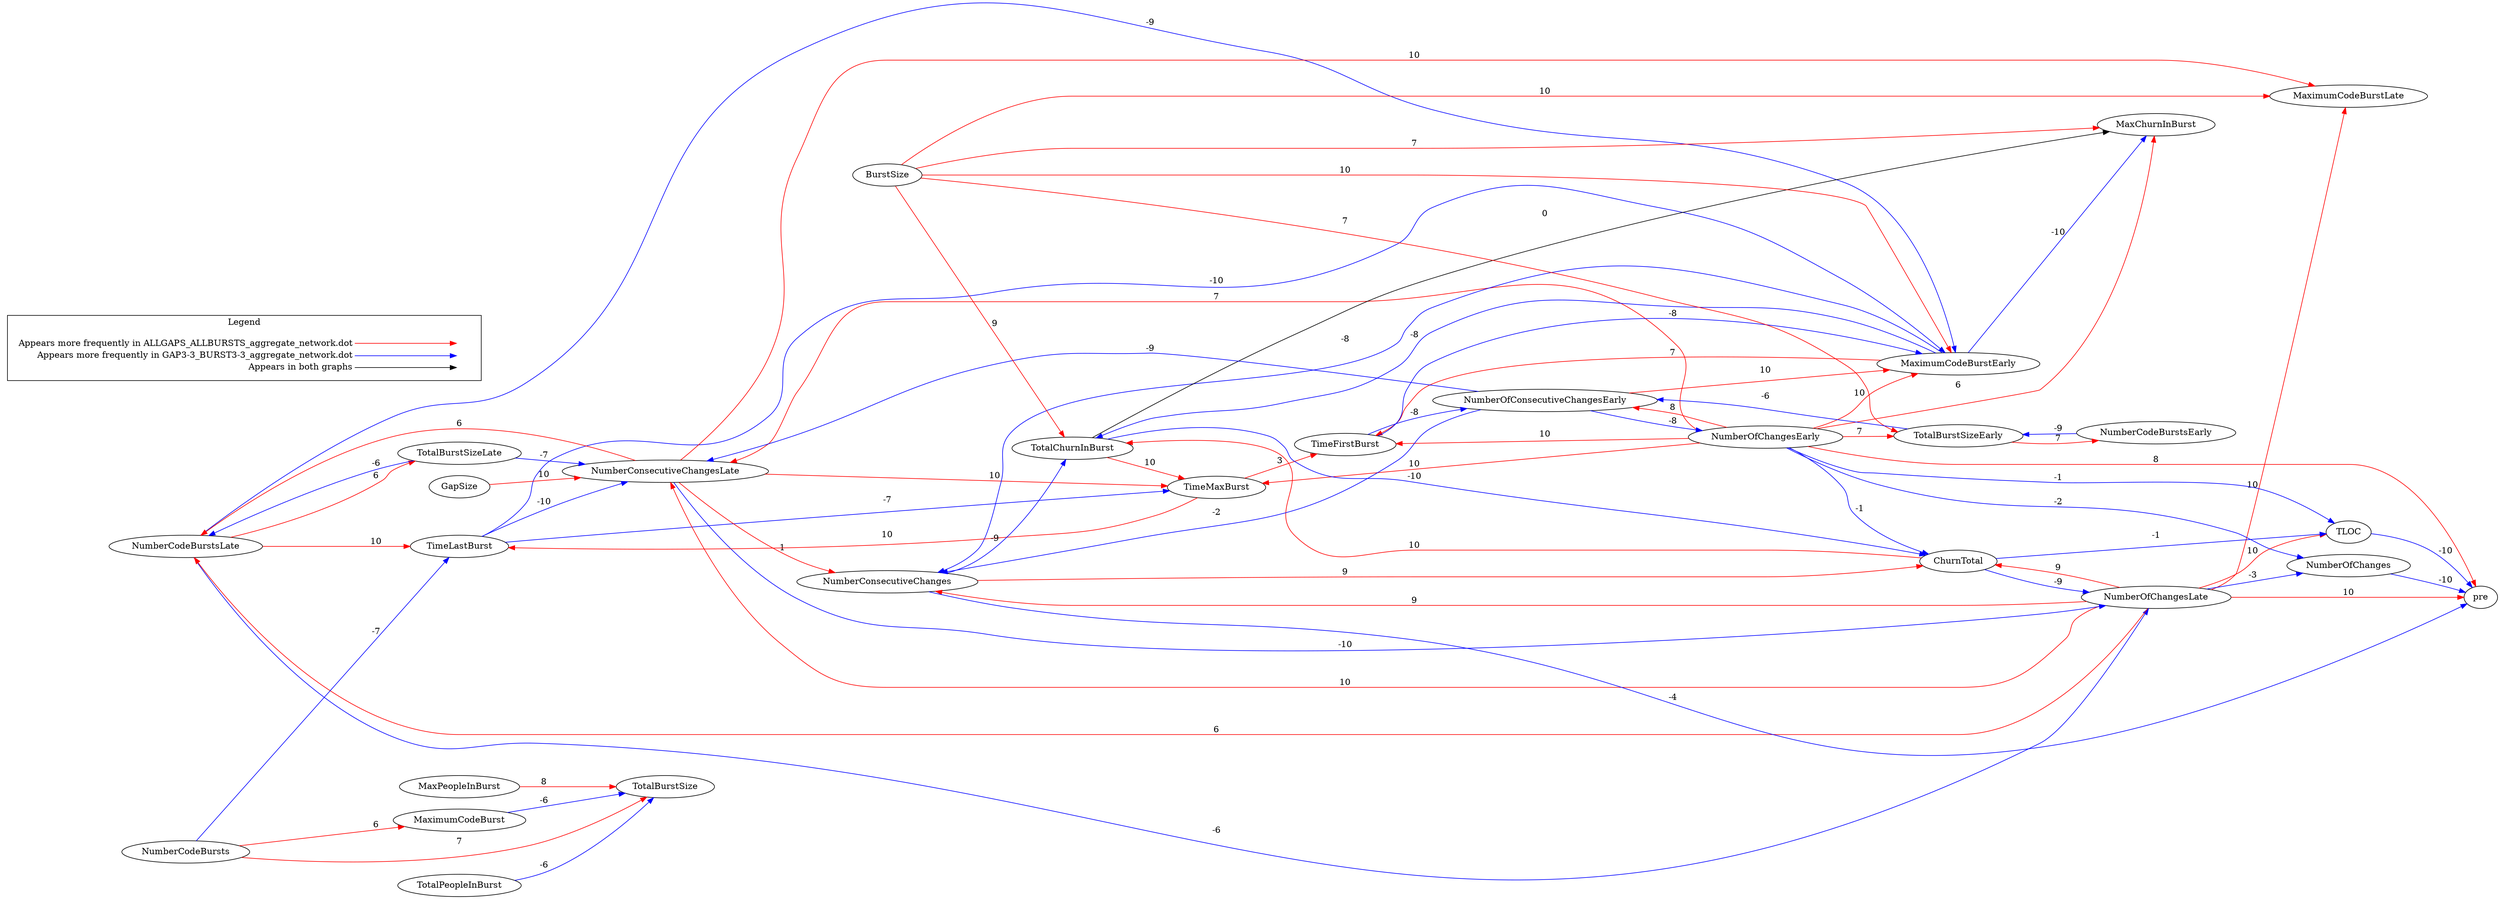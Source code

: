digraph {
NumberCodeBurstsLate -> TimeLastBurst[label="10",weight="10", color="red"];
NumberOfChangesLate -> MaximumCodeBurstLate[label="10",weight="10", color="red"];
NumberOfChangesLate -> NumberConsecutiveChangesLate[label="10",weight="10", color="red"];
NumberOfChangesLate -> pre[label="10",weight="10", color="red"];
NumberOfChangesLate -> TLOC[label="10",weight="10", color="red"];
NumberOfChangesEarly -> MaximumCodeBurstEarly[label="10",weight="10", color="red"];
NumberOfChangesEarly -> TimeFirstBurst[label="10",weight="10", color="red"];
NumberOfChangesEarly -> TimeMaxBurst[label="10",weight="10", color="red"];
TotalChurnInBurst -> TimeMaxBurst[label="10",weight="10", color="red"];
ChurnTotal -> TotalChurnInBurst[label="10",weight="10", color="red"];
NumberOfConsecutiveChangesEarly -> MaximumCodeBurstEarly[label="10",weight="10", color="red"];
NumberConsecutiveChangesLate -> MaximumCodeBurstLate[label="10",weight="10", color="red"];
NumberConsecutiveChangesLate -> TimeMaxBurst[label="10",weight="10", color="red"];
TimeMaxBurst -> TimeLastBurst[label="10",weight="10", color="red"];
GapSize -> NumberConsecutiveChangesLate[label="10",weight="10", color="red"];
BurstSize -> MaximumCodeBurstLate[label="10",weight="10", color="red"];
BurstSize -> MaximumCodeBurstEarly[label="10",weight="10", color="red"];
NumberOfChangesLate -> ChurnTotal[label="9",weight="9", color="red"];
NumberOfChangesLate -> NumberConsecutiveChanges[label="9",weight="9", color="red"];
NumberConsecutiveChanges -> ChurnTotal[label="9",weight="9", color="red"];
BurstSize -> TotalChurnInBurst[label="9",weight="9", color="red"];
MaxPeopleInBurst -> TotalBurstSize[label="8",weight="8", color="red"];
NumberOfChangesEarly -> NumberOfConsecutiveChangesEarly[label="8",weight="8", color="red"];
NumberOfChangesEarly -> pre[label="8",weight="8", color="red"];
NumberOfChangesEarly -> NumberConsecutiveChangesLate[label="7",weight="7", color="red"];
NumberOfChangesEarly -> TotalBurstSizeEarly[label="7",weight="7", color="red"];
TotalBurstSizeEarly -> NumberCodeBurstsEarly[label="7",weight="7", color="red"];
NumberCodeBursts -> TotalBurstSize[label="7",weight="7", color="red"];
BurstSize -> MaxChurnInBurst[label="7",weight="7", color="red"];
BurstSize -> TotalBurstSizeEarly[label="7",weight="7", color="red"];
MaximumCodeBurstEarly -> TimeFirstBurst[label="7",weight="7", color="red"];
NumberCodeBurstsLate -> TotalBurstSizeLate[label="6",weight="6", color="red"];
NumberOfChangesLate -> NumberCodeBurstsLate[label="6",weight="6", color="red"];
NumberConsecutiveChangesLate -> NumberCodeBurstsLate[label="6",weight="6", color="red"];
NumberOfChangesEarly -> MaxChurnInBurst[label="6",weight="6", color="red"];
NumberCodeBursts -> MaximumCodeBurst[label="6",weight="6", color="red"];
TimeMaxBurst -> TimeFirstBurst[label="3",weight="3", color="red"];
NumberConsecutiveChangesLate -> NumberConsecutiveChanges[label="1",weight="1", color="red"];
TotalChurnInBurst -> MaxChurnInBurst[label="0",weight="0", color="black"];
NumberOfChangesEarly -> ChurnTotal[label="-1",weight="-1", color="blue"];
NumberOfChangesEarly -> TLOC[label="-1",weight="-1", color="blue"];
ChurnTotal -> TLOC[label="-1",weight="-1", color="blue"];
NumberOfChangesEarly -> NumberOfChanges[label="-2",weight="-2", color="blue"];
NumberOfConsecutiveChangesEarly -> NumberConsecutiveChanges[label="-2",weight="-2", color="blue"];
NumberOfChangesLate -> NumberOfChanges[label="-3",weight="-3", color="blue"];
NumberConsecutiveChanges -> pre[label="-4",weight="-4", color="blue"];
TotalBurstSizeLate -> NumberCodeBurstsLate[label="-6",weight="-6", color="blue"];
NumberCodeBurstsLate -> NumberOfChangesLate[label="-6",weight="-6", color="blue"];
TotalPeopleInBurst -> TotalBurstSize[label="-6",weight="-6", color="blue"];
TotalBurstSizeEarly -> NumberOfConsecutiveChangesEarly[label="-6",weight="-6", color="blue"];
MaximumCodeBurst -> TotalBurstSize[label="-6",weight="-6", color="blue"];
TotalBurstSizeLate -> NumberConsecutiveChangesLate[label="-7",weight="-7", color="blue"];
TimeLastBurst -> TimeMaxBurst[label="-7",weight="-7", color="blue"];
NumberCodeBursts -> TimeLastBurst[label="-7",weight="-7", color="blue"];
MaximumCodeBurstEarly -> TotalChurnInBurst[label="-8",weight="-8", color="blue"];
MaximumCodeBurstEarly -> NumberConsecutiveChanges[label="-8",weight="-8", color="blue"];
TimeFirstBurst -> MaximumCodeBurstEarly[label="-8",weight="-8", color="blue"];
TimeFirstBurst -> NumberOfConsecutiveChangesEarly[label="-8",weight="-8", color="blue"];
NumberOfConsecutiveChangesEarly -> NumberOfChangesEarly[label="-8",weight="-8", color="blue"];
NumberCodeBurstsLate -> MaximumCodeBurstEarly[label="-9",weight="-9", color="blue"];
NumberCodeBurstsEarly -> TotalBurstSizeEarly[label="-9",weight="-9", color="blue"];
ChurnTotal -> NumberOfChangesLate[label="-9",weight="-9", color="blue"];
NumberOfConsecutiveChangesEarly -> NumberConsecutiveChangesLate[label="-9",weight="-9", color="blue"];
NumberConsecutiveChanges -> TotalChurnInBurst[label="-9",weight="-9", color="blue"];
NumberOfChanges -> pre[label="-10",weight="-10", color="blue"];
MaximumCodeBurstEarly -> MaxChurnInBurst[label="-10",weight="-10", color="blue"];
TotalChurnInBurst -> ChurnTotal[label="-10",weight="-10", color="blue"];
NumberConsecutiveChangesLate -> NumberOfChangesLate[label="-10",weight="-10", color="blue"];
TimeLastBurst -> MaximumCodeBurstEarly[label="-10",weight="-10", color="blue"];
TimeLastBurst -> NumberConsecutiveChangesLate[label="-10",weight="-10", color="blue"];
TLOC -> pre[label="-10",weight="-10", color="blue"];

  rankdir=LR
  node [shape=plaintext]
  subgraph cluster_01 { 
    label = "Legend";
    key [label=<<table border="0" cellpadding="2" cellspacing="0" cellborder="0">
      <tr><td align="right" port="i1">Appears more frequently in ALLGAPS_ALLBURSTS_aggregate_network.dot</td></tr>
      <tr><td align="right" port="i2">Appears more frequently in GAP3-3_BURST3-3_aggregate_network.dot</td></tr>
      <tr><td align="right" port="i3">Appears in both graphs</td></tr>
      </table>>]
    key2 [label=<<table border="0" cellpadding="2" cellspacing="0" cellborder="0">
      <tr><td port="i1">&nbsp;</td></tr>
      <tr><td port="i2">&nbsp;</td></tr>
      <tr><td port="i3">&nbsp;</td></tr>
      </table>>]
    key:i1:e -> key2:i1:w [color=red]
    key:i2:e -> key2:i2:w [color=blue]
    key:i3:e -> key2:i3:w [color=black]
  }
}